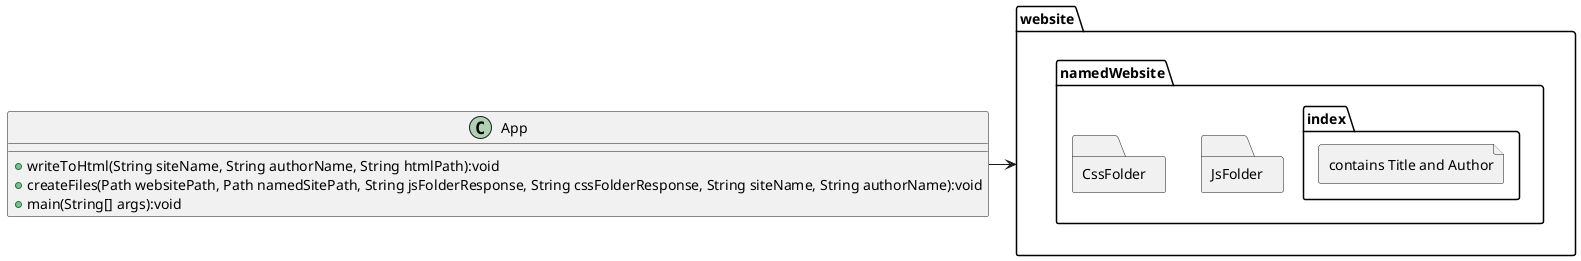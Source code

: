 @startuml
class App{
    +writeToHtml(String siteName, String authorName, String htmlPath):void
    +createFiles(Path websitePath, Path namedSitePath, String jsFolderResponse, String cssFolderResponse, String siteName, String authorName):void
    +main(String[] args):void
}

folder website{
    folder namedWebsite{
        file index.html[
            contains Title and Author
        ]
        folder js[
            JsFolder
        ]
        folder css[
            CssFolder
        ]
    }
}

App->website
@enduml